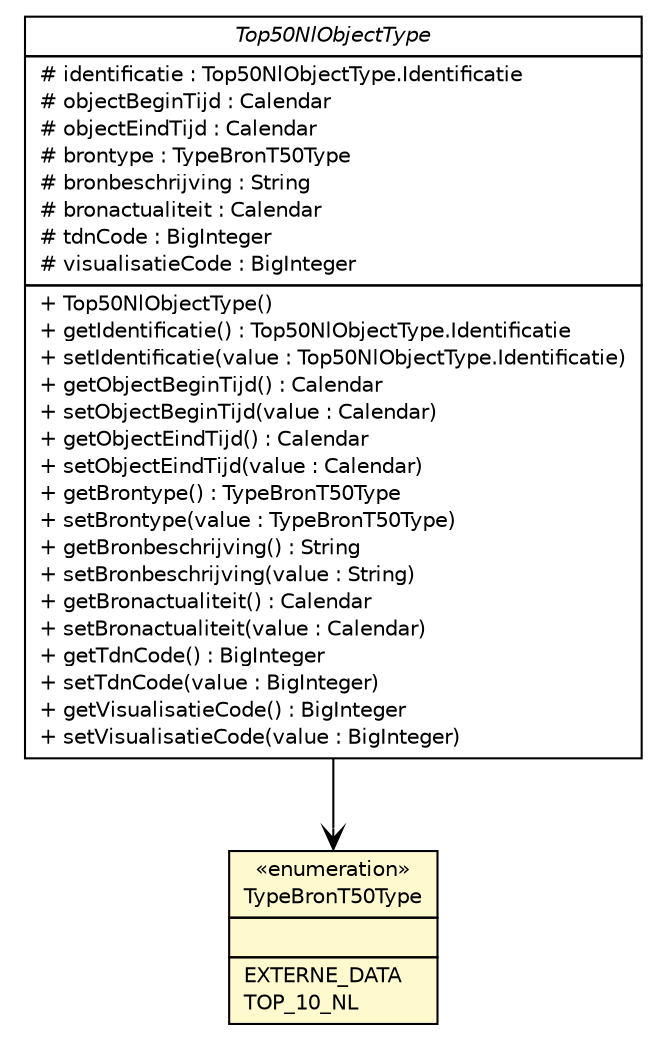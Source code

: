 #!/usr/local/bin/dot
#
# Class diagram 
# Generated by UMLGraph version R5_6-24-gf6e263 (http://www.umlgraph.org/)
#

digraph G {
	edge [fontname="Helvetica",fontsize=10,labelfontname="Helvetica",labelfontsize=10];
	node [fontname="Helvetica",fontsize=10,shape=plaintext];
	nodesep=0.25;
	ranksep=0.5;
	// nl.b3p.topnl.top50nl.TypeBronT50Type
	c39207 [label=<<table title="nl.b3p.topnl.top50nl.TypeBronT50Type" border="0" cellborder="1" cellspacing="0" cellpadding="2" port="p" bgcolor="lemonChiffon" href="./TypeBronT50Type.html">
		<tr><td><table border="0" cellspacing="0" cellpadding="1">
<tr><td align="center" balign="center"> &#171;enumeration&#187; </td></tr>
<tr><td align="center" balign="center"> TypeBronT50Type </td></tr>
		</table></td></tr>
		<tr><td><table border="0" cellspacing="0" cellpadding="1">
<tr><td align="left" balign="left">  </td></tr>
		</table></td></tr>
		<tr><td><table border="0" cellspacing="0" cellpadding="1">
<tr><td align="left" balign="left"> EXTERNE_DATA </td></tr>
<tr><td align="left" balign="left"> TOP_10_NL </td></tr>
		</table></td></tr>
		</table>>, URL="./TypeBronT50Type.html", fontname="Helvetica", fontcolor="black", fontsize=10.0];
	// nl.b3p.topnl.top50nl.Top50NlObjectType
	c39218 [label=<<table title="nl.b3p.topnl.top50nl.Top50NlObjectType" border="0" cellborder="1" cellspacing="0" cellpadding="2" port="p" href="./Top50NlObjectType.html">
		<tr><td><table border="0" cellspacing="0" cellpadding="1">
<tr><td align="center" balign="center"><font face="Helvetica-Oblique"> Top50NlObjectType </font></td></tr>
		</table></td></tr>
		<tr><td><table border="0" cellspacing="0" cellpadding="1">
<tr><td align="left" balign="left"> # identificatie : Top50NlObjectType.Identificatie </td></tr>
<tr><td align="left" balign="left"> # objectBeginTijd : Calendar </td></tr>
<tr><td align="left" balign="left"> # objectEindTijd : Calendar </td></tr>
<tr><td align="left" balign="left"> # brontype : TypeBronT50Type </td></tr>
<tr><td align="left" balign="left"> # bronbeschrijving : String </td></tr>
<tr><td align="left" balign="left"> # bronactualiteit : Calendar </td></tr>
<tr><td align="left" balign="left"> # tdnCode : BigInteger </td></tr>
<tr><td align="left" balign="left"> # visualisatieCode : BigInteger </td></tr>
		</table></td></tr>
		<tr><td><table border="0" cellspacing="0" cellpadding="1">
<tr><td align="left" balign="left"> + Top50NlObjectType() </td></tr>
<tr><td align="left" balign="left"> + getIdentificatie() : Top50NlObjectType.Identificatie </td></tr>
<tr><td align="left" balign="left"> + setIdentificatie(value : Top50NlObjectType.Identificatie) </td></tr>
<tr><td align="left" balign="left"> + getObjectBeginTijd() : Calendar </td></tr>
<tr><td align="left" balign="left"> + setObjectBeginTijd(value : Calendar) </td></tr>
<tr><td align="left" balign="left"> + getObjectEindTijd() : Calendar </td></tr>
<tr><td align="left" balign="left"> + setObjectEindTijd(value : Calendar) </td></tr>
<tr><td align="left" balign="left"> + getBrontype() : TypeBronT50Type </td></tr>
<tr><td align="left" balign="left"> + setBrontype(value : TypeBronT50Type) </td></tr>
<tr><td align="left" balign="left"> + getBronbeschrijving() : String </td></tr>
<tr><td align="left" balign="left"> + setBronbeschrijving(value : String) </td></tr>
<tr><td align="left" balign="left"> + getBronactualiteit() : Calendar </td></tr>
<tr><td align="left" balign="left"> + setBronactualiteit(value : Calendar) </td></tr>
<tr><td align="left" balign="left"> + getTdnCode() : BigInteger </td></tr>
<tr><td align="left" balign="left"> + setTdnCode(value : BigInteger) </td></tr>
<tr><td align="left" balign="left"> + getVisualisatieCode() : BigInteger </td></tr>
<tr><td align="left" balign="left"> + setVisualisatieCode(value : BigInteger) </td></tr>
		</table></td></tr>
		</table>>, URL="./Top50NlObjectType.html", fontname="Helvetica", fontcolor="black", fontsize=10.0];
	// nl.b3p.topnl.top50nl.Top50NlObjectType NAVASSOC nl.b3p.topnl.top50nl.TypeBronT50Type
	c39218:p -> c39207:p [taillabel="", label="", headlabel="", fontname="Helvetica", fontcolor="black", fontsize=10.0, color="black", arrowhead=open];
}

